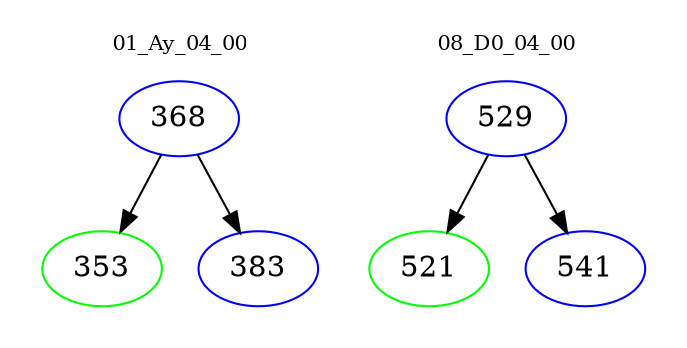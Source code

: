 digraph{
subgraph cluster_0 {
color = white
label = "01_Ay_04_00";
fontsize=10;
T0_368 [label="368", color="blue"]
T0_368 -> T0_353 [color="black"]
T0_353 [label="353", color="green"]
T0_368 -> T0_383 [color="black"]
T0_383 [label="383", color="blue"]
}
subgraph cluster_1 {
color = white
label = "08_D0_04_00";
fontsize=10;
T1_529 [label="529", color="blue"]
T1_529 -> T1_521 [color="black"]
T1_521 [label="521", color="green"]
T1_529 -> T1_541 [color="black"]
T1_541 [label="541", color="blue"]
}
}
